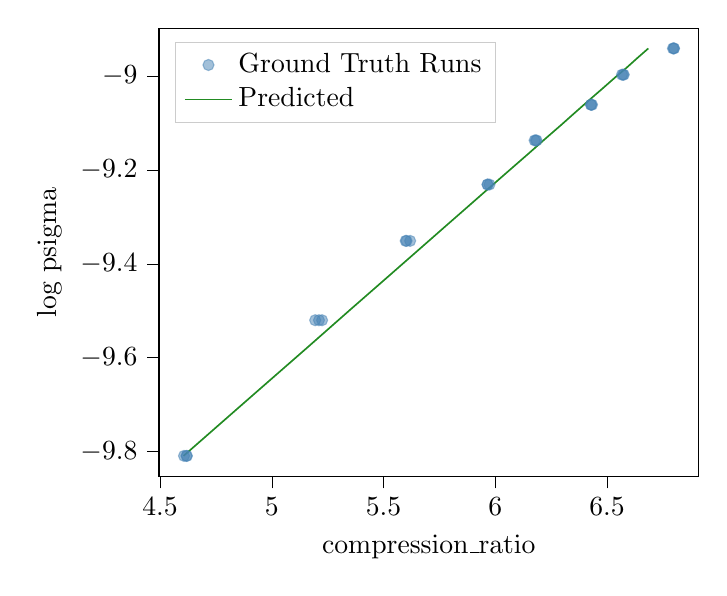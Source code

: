 % This file was created with tikzplotlib v0.10.1.
\begin{tikzpicture}

\definecolor{darkgray176}{RGB}{176,176,176}
\definecolor{forestgreen}{RGB}{34,139,34}
\definecolor{lightgray204}{RGB}{204,204,204}
\definecolor{steelblue}{RGB}{70,130,180}

\begin{axis}[
legend cell align={left},
legend style={
  fill opacity=0.8,
  draw opacity=1,
  text opacity=1,
  at={(0.03,0.97)},
  anchor=north west,
  draw=lightgray204
},
tick align=outside,
tick pos=left,
x grid style={darkgray176},
xlabel={compression\_ratio},
xmin=4.495, xmax=6.91,
xtick style={color=black},
y grid style={darkgray176},
ylabel={log psigma},
ymin=-9.853, ymax=-8.898,
ytick style={color=black}
]
\addplot [draw=steelblue, fill=steelblue, mark=*, only marks, opacity=0.5]
table{%
x  y
4.62 -9.809
4.607 -9.809
4.618 -9.809
5.225 -9.52
5.194 -9.52
5.211 -9.52
5.619 -9.351
5.599 -9.351
5.603 -9.351
5.965 -9.231
5.974 -9.231
5.966 -9.231
6.176 -9.137
6.185 -9.137
6.181 -9.137
6.433 -9.061
6.428 -9.061
6.429 -9.061
6.575 -8.997
6.572 -8.997
6.567 -8.997
6.8 -8.941
6.795 -8.941
6.799 -8.941
};
\addlegendentry{Ground Truth Runs}
\addplot [semithick, forestgreen]
table {%
4.605 -9.809
4.919 -9.678
5.157 -9.579
5.35 -9.498
5.511 -9.431
5.65 -9.373
5.772 -9.322
5.88 -9.277
5.978 -9.236
6.067 -9.199
6.149 -9.165
6.225 -9.133
6.295 -9.104
6.361 -9.076
6.423 -9.05
6.481 -9.026
6.536 -9.003
6.588 -8.982
6.637 -8.961
6.685 -8.941
};
\addlegendentry{Predicted}
\end{axis}

\end{tikzpicture}
